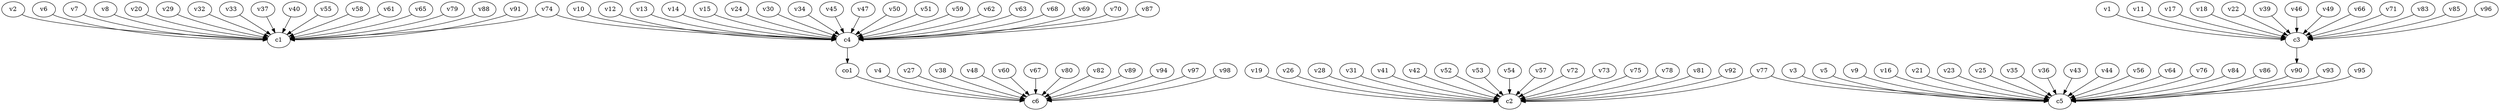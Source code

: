 strict digraph  {
c1;
c2;
c3;
c4;
c5;
c6;
v1;
v2;
v3;
v4;
v5;
v6;
v7;
v8;
v9;
v10;
v11;
v12;
v13;
v14;
v15;
v16;
v17;
v18;
v19;
v20;
v21;
v22;
v23;
v24;
v25;
v26;
v27;
v28;
v29;
v30;
v31;
v32;
v33;
v34;
v35;
v36;
v37;
v38;
v39;
v40;
v41;
v42;
v43;
v44;
v45;
v46;
v47;
v48;
v49;
v50;
v51;
v52;
v53;
v54;
v55;
v56;
v57;
v58;
v59;
v60;
v61;
v62;
v63;
v64;
v65;
v66;
v67;
v68;
v69;
v70;
v71;
v72;
v73;
v74;
v75;
v76;
v77;
v78;
v79;
v80;
v81;
v82;
v83;
v84;
v85;
v86;
v87;
v88;
v89;
v90;
v91;
v92;
v93;
v94;
v95;
v96;
v97;
v98;
co1;
c3 -> v90  [weight=1];
c4 -> co1  [weight=1];
v1 -> c3  [weight=1];
v2 -> c1  [weight=1];
v3 -> c5  [weight=1];
v4 -> c6  [weight=1];
v5 -> c5  [weight=1];
v6 -> c1  [weight=1];
v7 -> c1  [weight=1];
v8 -> c1  [weight=1];
v9 -> c5  [weight=1];
v10 -> c4  [weight=1];
v11 -> c3  [weight=1];
v12 -> c4  [weight=1];
v13 -> c4  [weight=1];
v14 -> c4  [weight=1];
v15 -> c4  [weight=1];
v16 -> c5  [weight=1];
v17 -> c3  [weight=1];
v18 -> c3  [weight=1];
v19 -> c2  [weight=1];
v20 -> c1  [weight=1];
v21 -> c5  [weight=1];
v22 -> c3  [weight=1];
v23 -> c5  [weight=1];
v24 -> c4  [weight=1];
v25 -> c5  [weight=1];
v26 -> c2  [weight=1];
v27 -> c6  [weight=1];
v28 -> c2  [weight=1];
v29 -> c1  [weight=1];
v30 -> c4  [weight=1];
v31 -> c2  [weight=1];
v32 -> c1  [weight=1];
v33 -> c1  [weight=1];
v34 -> c4  [weight=1];
v35 -> c5  [weight=1];
v36 -> c5  [weight=1];
v37 -> c1  [weight=1];
v38 -> c6  [weight=1];
v39 -> c3  [weight=1];
v40 -> c1  [weight=1];
v41 -> c2  [weight=1];
v42 -> c2  [weight=1];
v43 -> c5  [weight=1];
v44 -> c5  [weight=1];
v45 -> c4  [weight=1];
v46 -> c3  [weight=1];
v47 -> c4  [weight=1];
v48 -> c6  [weight=1];
v49 -> c3  [weight=1];
v50 -> c4  [weight=1];
v51 -> c4  [weight=1];
v52 -> c2  [weight=1];
v53 -> c2  [weight=1];
v54 -> c2  [weight=1];
v55 -> c1  [weight=1];
v56 -> c5  [weight=1];
v57 -> c2  [weight=1];
v58 -> c1  [weight=1];
v59 -> c4  [weight=1];
v60 -> c6  [weight=1];
v61 -> c1  [weight=1];
v62 -> c4  [weight=1];
v63 -> c4  [weight=1];
v64 -> c5  [weight=1];
v65 -> c1  [weight=1];
v66 -> c3  [weight=1];
v67 -> c6  [weight=1];
v68 -> c4  [weight=1];
v69 -> c4  [weight=1];
v70 -> c4  [weight=1];
v71 -> c3  [weight=1];
v72 -> c2  [weight=1];
v73 -> c2  [weight=1];
v74 -> c4  [weight=1];
v74 -> c1  [weight=1];
v75 -> c2  [weight=1];
v76 -> c5  [weight=1];
v77 -> c5  [weight=1];
v77 -> c2  [weight=1];
v78 -> c2  [weight=1];
v79 -> c1  [weight=1];
v80 -> c6  [weight=1];
v81 -> c2  [weight=1];
v82 -> c6  [weight=1];
v83 -> c3  [weight=1];
v84 -> c5  [weight=1];
v85 -> c3  [weight=1];
v86 -> c5  [weight=1];
v87 -> c4  [weight=1];
v88 -> c1  [weight=1];
v89 -> c6  [weight=1];
v90 -> c5  [weight=1];
v91 -> c1  [weight=1];
v92 -> c2  [weight=1];
v93 -> c5  [weight=1];
v94 -> c6  [weight=1];
v95 -> c5  [weight=1];
v96 -> c3  [weight=1];
v97 -> c6  [weight=1];
v98 -> c6  [weight=1];
co1 -> c6  [weight=1];
}
